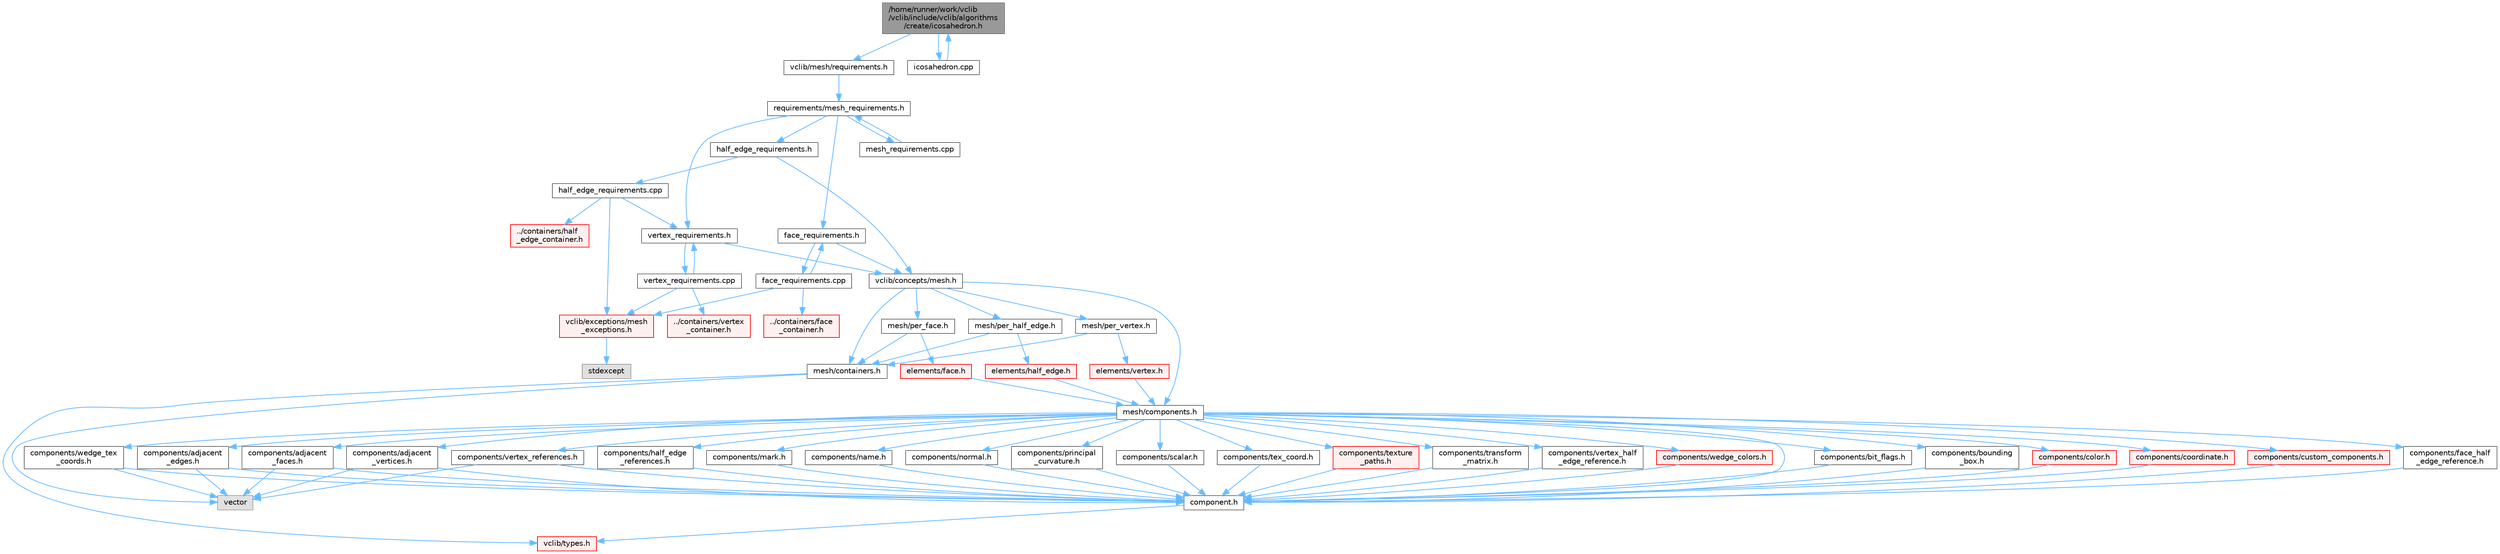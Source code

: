 digraph "/home/runner/work/vclib/vclib/include/vclib/algorithms/create/icosahedron.h"
{
 // LATEX_PDF_SIZE
  bgcolor="transparent";
  edge [fontname=Helvetica,fontsize=10,labelfontname=Helvetica,labelfontsize=10];
  node [fontname=Helvetica,fontsize=10,shape=box,height=0.2,width=0.4];
  Node1 [label="/home/runner/work/vclib\l/vclib/include/vclib/algorithms\l/create/icosahedron.h",height=0.2,width=0.4,color="gray40", fillcolor="grey60", style="filled", fontcolor="black",tooltip=" "];
  Node1 -> Node2 [color="steelblue1",style="solid"];
  Node2 [label="vclib/mesh/requirements.h",height=0.2,width=0.4,color="grey40", fillcolor="white", style="filled",URL="$requirements_8h.html",tooltip=" "];
  Node2 -> Node3 [color="steelblue1",style="solid"];
  Node3 [label="requirements/mesh_requirements.h",height=0.2,width=0.4,color="grey40", fillcolor="white", style="filled",URL="$mesh__requirements_8h.html",tooltip=" "];
  Node3 -> Node4 [color="steelblue1",style="solid"];
  Node4 [label="half_edge_requirements.h",height=0.2,width=0.4,color="grey40", fillcolor="white", style="filled",URL="$half__edge__requirements_8h.html",tooltip=" "];
  Node4 -> Node5 [color="steelblue1",style="solid"];
  Node5 [label="vclib/concepts/mesh.h",height=0.2,width=0.4,color="grey40", fillcolor="white", style="filled",URL="$concepts_2mesh_8h.html",tooltip=" "];
  Node5 -> Node6 [color="steelblue1",style="solid"];
  Node6 [label="mesh/components.h",height=0.2,width=0.4,color="grey40", fillcolor="white", style="filled",URL="$concepts_2mesh_2components_8h.html",tooltip=" "];
  Node6 -> Node7 [color="steelblue1",style="solid"];
  Node7 [label="components/adjacent\l_edges.h",height=0.2,width=0.4,color="grey40", fillcolor="white", style="filled",URL="$concepts_2mesh_2components_2adjacent__edges_8h.html",tooltip=" "];
  Node7 -> Node8 [color="steelblue1",style="solid"];
  Node8 [label="vector",height=0.2,width=0.4,color="grey60", fillcolor="#E0E0E0", style="filled",tooltip=" "];
  Node7 -> Node9 [color="steelblue1",style="solid"];
  Node9 [label="component.h",height=0.2,width=0.4,color="grey40", fillcolor="white", style="filled",URL="$component_8h.html",tooltip=" "];
  Node9 -> Node10 [color="steelblue1",style="solid"];
  Node10 [label="vclib/types.h",height=0.2,width=0.4,color="red", fillcolor="#FFF0F0", style="filled",URL="$types_8h.html",tooltip=" "];
  Node6 -> Node21 [color="steelblue1",style="solid"];
  Node21 [label="components/adjacent\l_faces.h",height=0.2,width=0.4,color="grey40", fillcolor="white", style="filled",URL="$concepts_2mesh_2components_2adjacent__faces_8h.html",tooltip=" "];
  Node21 -> Node8 [color="steelblue1",style="solid"];
  Node21 -> Node9 [color="steelblue1",style="solid"];
  Node6 -> Node22 [color="steelblue1",style="solid"];
  Node22 [label="components/adjacent\l_vertices.h",height=0.2,width=0.4,color="grey40", fillcolor="white", style="filled",URL="$concepts_2mesh_2components_2adjacent__vertices_8h.html",tooltip=" "];
  Node22 -> Node8 [color="steelblue1",style="solid"];
  Node22 -> Node9 [color="steelblue1",style="solid"];
  Node6 -> Node23 [color="steelblue1",style="solid"];
  Node23 [label="components/bit_flags.h",height=0.2,width=0.4,color="grey40", fillcolor="white", style="filled",URL="$concepts_2mesh_2components_2bit__flags_8h.html",tooltip=" "];
  Node23 -> Node9 [color="steelblue1",style="solid"];
  Node6 -> Node24 [color="steelblue1",style="solid"];
  Node24 [label="components/bounding\l_box.h",height=0.2,width=0.4,color="grey40", fillcolor="white", style="filled",URL="$concepts_2mesh_2components_2bounding__box_8h.html",tooltip=" "];
  Node24 -> Node9 [color="steelblue1",style="solid"];
  Node6 -> Node25 [color="steelblue1",style="solid"];
  Node25 [label="components/color.h",height=0.2,width=0.4,color="red", fillcolor="#FFF0F0", style="filled",URL="$concepts_2mesh_2components_2color_8h.html",tooltip=" "];
  Node25 -> Node9 [color="steelblue1",style="solid"];
  Node6 -> Node9 [color="steelblue1",style="solid"];
  Node6 -> Node41 [color="steelblue1",style="solid"];
  Node41 [label="components/coordinate.h",height=0.2,width=0.4,color="red", fillcolor="#FFF0F0", style="filled",URL="$concepts_2mesh_2components_2coordinate_8h.html",tooltip=" "];
  Node41 -> Node9 [color="steelblue1",style="solid"];
  Node6 -> Node42 [color="steelblue1",style="solid"];
  Node42 [label="components/custom_components.h",height=0.2,width=0.4,color="red", fillcolor="#FFF0F0", style="filled",URL="$concepts_2mesh_2components_2custom__components_8h.html",tooltip=" "];
  Node42 -> Node9 [color="steelblue1",style="solid"];
  Node6 -> Node44 [color="steelblue1",style="solid"];
  Node44 [label="components/face_half\l_edge_reference.h",height=0.2,width=0.4,color="grey40", fillcolor="white", style="filled",URL="$concepts_2mesh_2components_2face__half__edge__reference_8h.html",tooltip=" "];
  Node44 -> Node9 [color="steelblue1",style="solid"];
  Node6 -> Node45 [color="steelblue1",style="solid"];
  Node45 [label="components/half_edge\l_references.h",height=0.2,width=0.4,color="grey40", fillcolor="white", style="filled",URL="$concepts_2mesh_2components_2half__edge__references_8h.html",tooltip=" "];
  Node45 -> Node9 [color="steelblue1",style="solid"];
  Node6 -> Node46 [color="steelblue1",style="solid"];
  Node46 [label="components/mark.h",height=0.2,width=0.4,color="grey40", fillcolor="white", style="filled",URL="$concepts_2mesh_2components_2mark_8h.html",tooltip=" "];
  Node46 -> Node9 [color="steelblue1",style="solid"];
  Node6 -> Node47 [color="steelblue1",style="solid"];
  Node47 [label="components/name.h",height=0.2,width=0.4,color="grey40", fillcolor="white", style="filled",URL="$concepts_2mesh_2components_2name_8h.html",tooltip=" "];
  Node47 -> Node9 [color="steelblue1",style="solid"];
  Node6 -> Node48 [color="steelblue1",style="solid"];
  Node48 [label="components/normal.h",height=0.2,width=0.4,color="grey40", fillcolor="white", style="filled",URL="$concepts_2mesh_2components_2normal_8h.html",tooltip=" "];
  Node48 -> Node9 [color="steelblue1",style="solid"];
  Node6 -> Node49 [color="steelblue1",style="solid"];
  Node49 [label="components/principal\l_curvature.h",height=0.2,width=0.4,color="grey40", fillcolor="white", style="filled",URL="$concepts_2mesh_2components_2principal__curvature_8h.html",tooltip=" "];
  Node49 -> Node9 [color="steelblue1",style="solid"];
  Node6 -> Node50 [color="steelblue1",style="solid"];
  Node50 [label="components/scalar.h",height=0.2,width=0.4,color="grey40", fillcolor="white", style="filled",URL="$concepts_2mesh_2components_2scalar_8h.html",tooltip=" "];
  Node50 -> Node9 [color="steelblue1",style="solid"];
  Node6 -> Node51 [color="steelblue1",style="solid"];
  Node51 [label="components/tex_coord.h",height=0.2,width=0.4,color="grey40", fillcolor="white", style="filled",URL="$concepts_2mesh_2components_2tex__coord_8h.html",tooltip=" "];
  Node51 -> Node9 [color="steelblue1",style="solid"];
  Node6 -> Node52 [color="steelblue1",style="solid"];
  Node52 [label="components/texture\l_paths.h",height=0.2,width=0.4,color="red", fillcolor="#FFF0F0", style="filled",URL="$concepts_2mesh_2components_2texture__paths_8h.html",tooltip=" "];
  Node52 -> Node9 [color="steelblue1",style="solid"];
  Node6 -> Node53 [color="steelblue1",style="solid"];
  Node53 [label="components/transform\l_matrix.h",height=0.2,width=0.4,color="grey40", fillcolor="white", style="filled",URL="$concepts_2mesh_2components_2transform__matrix_8h.html",tooltip=" "];
  Node53 -> Node9 [color="steelblue1",style="solid"];
  Node6 -> Node54 [color="steelblue1",style="solid"];
  Node54 [label="components/vertex_half\l_edge_reference.h",height=0.2,width=0.4,color="grey40", fillcolor="white", style="filled",URL="$concepts_2mesh_2components_2vertex__half__edge__reference_8h.html",tooltip=" "];
  Node54 -> Node9 [color="steelblue1",style="solid"];
  Node6 -> Node55 [color="steelblue1",style="solid"];
  Node55 [label="components/vertex_references.h",height=0.2,width=0.4,color="grey40", fillcolor="white", style="filled",URL="$concepts_2mesh_2components_2vertex__references_8h.html",tooltip=" "];
  Node55 -> Node9 [color="steelblue1",style="solid"];
  Node55 -> Node8 [color="steelblue1",style="solid"];
  Node6 -> Node56 [color="steelblue1",style="solid"];
  Node56 [label="components/wedge_colors.h",height=0.2,width=0.4,color="red", fillcolor="#FFF0F0", style="filled",URL="$concepts_2mesh_2components_2wedge__colors_8h.html",tooltip=" "];
  Node56 -> Node9 [color="steelblue1",style="solid"];
  Node6 -> Node57 [color="steelblue1",style="solid"];
  Node57 [label="components/wedge_tex\l_coords.h",height=0.2,width=0.4,color="grey40", fillcolor="white", style="filled",URL="$concepts_2mesh_2components_2wedge__tex__coords_8h.html",tooltip=" "];
  Node57 -> Node8 [color="steelblue1",style="solid"];
  Node57 -> Node9 [color="steelblue1",style="solid"];
  Node5 -> Node58 [color="steelblue1",style="solid"];
  Node58 [label="mesh/containers.h",height=0.2,width=0.4,color="grey40", fillcolor="white", style="filled",URL="$concepts_2mesh_2containers_8h.html",tooltip=" "];
  Node58 -> Node8 [color="steelblue1",style="solid"];
  Node58 -> Node10 [color="steelblue1",style="solid"];
  Node5 -> Node59 [color="steelblue1",style="solid"];
  Node59 [label="mesh/per_face.h",height=0.2,width=0.4,color="grey40", fillcolor="white", style="filled",URL="$per__face_8h.html",tooltip=" "];
  Node59 -> Node58 [color="steelblue1",style="solid"];
  Node59 -> Node60 [color="steelblue1",style="solid"];
  Node60 [label="elements/face.h",height=0.2,width=0.4,color="red", fillcolor="#FFF0F0", style="filled",URL="$concepts_2mesh_2elements_2face_8h.html",tooltip=" "];
  Node60 -> Node6 [color="steelblue1",style="solid"];
  Node5 -> Node62 [color="steelblue1",style="solid"];
  Node62 [label="mesh/per_half_edge.h",height=0.2,width=0.4,color="grey40", fillcolor="white", style="filled",URL="$per__half__edge_8h.html",tooltip=" "];
  Node62 -> Node58 [color="steelblue1",style="solid"];
  Node62 -> Node63 [color="steelblue1",style="solid"];
  Node63 [label="elements/half_edge.h",height=0.2,width=0.4,color="red", fillcolor="#FFF0F0", style="filled",URL="$concepts_2mesh_2elements_2half__edge_8h.html",tooltip=" "];
  Node63 -> Node6 [color="steelblue1",style="solid"];
  Node5 -> Node64 [color="steelblue1",style="solid"];
  Node64 [label="mesh/per_vertex.h",height=0.2,width=0.4,color="grey40", fillcolor="white", style="filled",URL="$per__vertex_8h.html",tooltip=" "];
  Node64 -> Node58 [color="steelblue1",style="solid"];
  Node64 -> Node65 [color="steelblue1",style="solid"];
  Node65 [label="elements/vertex.h",height=0.2,width=0.4,color="red", fillcolor="#FFF0F0", style="filled",URL="$concepts_2mesh_2elements_2vertex_8h.html",tooltip=" "];
  Node65 -> Node6 [color="steelblue1",style="solid"];
  Node4 -> Node66 [color="steelblue1",style="solid"];
  Node66 [label="half_edge_requirements.cpp",height=0.2,width=0.4,color="grey40", fillcolor="white", style="filled",URL="$half__edge__requirements_8cpp.html",tooltip=" "];
  Node66 -> Node67 [color="steelblue1",style="solid"];
  Node67 [label="vertex_requirements.h",height=0.2,width=0.4,color="grey40", fillcolor="white", style="filled",URL="$vertex__requirements_8h.html",tooltip=" "];
  Node67 -> Node5 [color="steelblue1",style="solid"];
  Node67 -> Node68 [color="steelblue1",style="solid"];
  Node68 [label="vertex_requirements.cpp",height=0.2,width=0.4,color="grey40", fillcolor="white", style="filled",URL="$vertex__requirements_8cpp.html",tooltip=" "];
  Node68 -> Node67 [color="steelblue1",style="solid"];
  Node68 -> Node69 [color="steelblue1",style="solid"];
  Node69 [label="vclib/exceptions/mesh\l_exceptions.h",height=0.2,width=0.4,color="red", fillcolor="#FFF0F0", style="filled",URL="$mesh__exceptions_8h.html",tooltip=" "];
  Node69 -> Node70 [color="steelblue1",style="solid"];
  Node70 [label="stdexcept",height=0.2,width=0.4,color="grey60", fillcolor="#E0E0E0", style="filled",tooltip=" "];
  Node68 -> Node71 [color="steelblue1",style="solid"];
  Node71 [label="../containers/vertex\l_container.h",height=0.2,width=0.4,color="red", fillcolor="#FFF0F0", style="filled",URL="$vertex__container_8h.html",tooltip=" "];
  Node66 -> Node69 [color="steelblue1",style="solid"];
  Node66 -> Node141 [color="steelblue1",style="solid"];
  Node141 [label="../containers/half\l_edge_container.h",height=0.2,width=0.4,color="red", fillcolor="#FFF0F0", style="filled",URL="$half__edge__container_8h.html",tooltip=" "];
  Node3 -> Node148 [color="steelblue1",style="solid"];
  Node148 [label="face_requirements.h",height=0.2,width=0.4,color="grey40", fillcolor="white", style="filled",URL="$face__requirements_8h.html",tooltip=" "];
  Node148 -> Node5 [color="steelblue1",style="solid"];
  Node148 -> Node149 [color="steelblue1",style="solid"];
  Node149 [label="face_requirements.cpp",height=0.2,width=0.4,color="grey40", fillcolor="white", style="filled",URL="$face__requirements_8cpp.html",tooltip=" "];
  Node149 -> Node148 [color="steelblue1",style="solid"];
  Node149 -> Node69 [color="steelblue1",style="solid"];
  Node149 -> Node150 [color="steelblue1",style="solid"];
  Node150 [label="../containers/face\l_container.h",height=0.2,width=0.4,color="red", fillcolor="#FFF0F0", style="filled",URL="$face__container_8h.html",tooltip=" "];
  Node3 -> Node67 [color="steelblue1",style="solid"];
  Node3 -> Node173 [color="steelblue1",style="solid"];
  Node173 [label="mesh_requirements.cpp",height=0.2,width=0.4,color="grey40", fillcolor="white", style="filled",URL="$mesh__requirements_8cpp.html",tooltip=" "];
  Node173 -> Node3 [color="steelblue1",style="solid"];
  Node1 -> Node174 [color="steelblue1",style="solid"];
  Node174 [label="icosahedron.cpp",height=0.2,width=0.4,color="grey40", fillcolor="white", style="filled",URL="$icosahedron_8cpp.html",tooltip=" "];
  Node174 -> Node1 [color="steelblue1",style="solid"];
}
